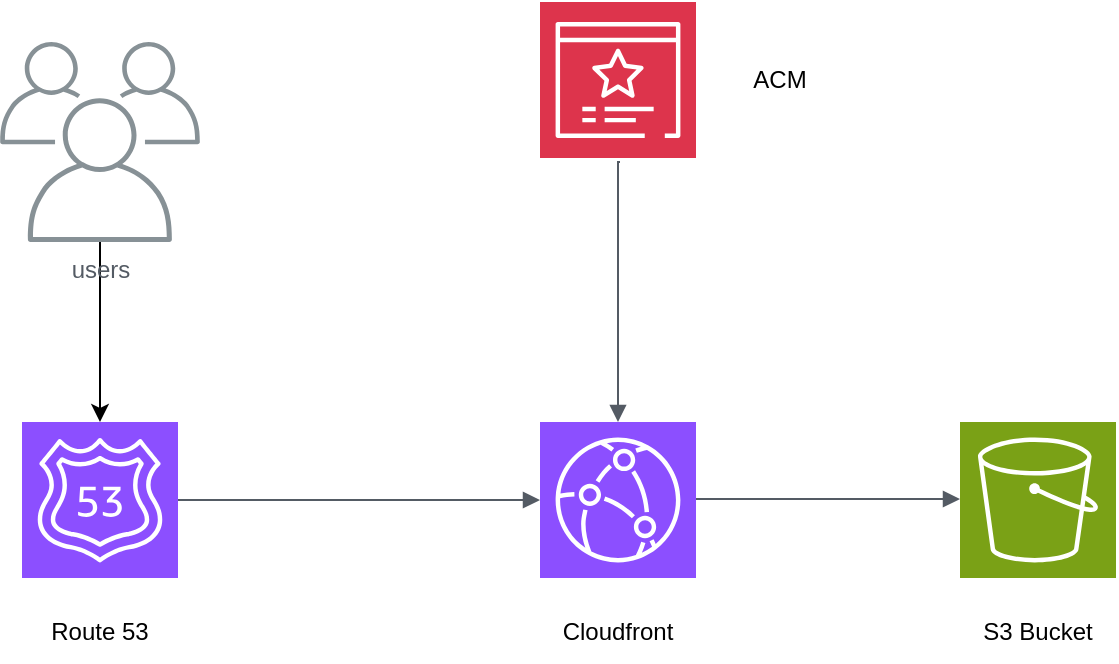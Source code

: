 <mxfile version="24.7.13">
  <diagram name="Page-1" id="q7KLmDMo58ckiULpRhaZ">
    <mxGraphModel dx="880" dy="434" grid="1" gridSize="10" guides="1" tooltips="1" connect="1" arrows="1" fold="1" page="1" pageScale="1" pageWidth="850" pageHeight="1100" math="0" shadow="0">
      <root>
        <mxCell id="0" />
        <mxCell id="1" parent="0" />
        <mxCell id="jJhMlD0KdMmhgSE5zx7N-1" value="" style="sketch=0;points=[[0,0,0],[0.25,0,0],[0.5,0,0],[0.75,0,0],[1,0,0],[0,1,0],[0.25,1,0],[0.5,1,0],[0.75,1,0],[1,1,0],[0,0.25,0],[0,0.5,0],[0,0.75,0],[1,0.25,0],[1,0.5,0],[1,0.75,0]];outlineConnect=0;fontColor=#232F3E;fillColor=#7AA116;strokeColor=#ffffff;dashed=0;verticalLabelPosition=bottom;verticalAlign=top;align=center;html=1;fontSize=12;fontStyle=0;aspect=fixed;shape=mxgraph.aws4.resourceIcon;resIcon=mxgraph.aws4.s3;" vertex="1" parent="1">
          <mxGeometry x="710" y="240" width="78" height="78" as="geometry" />
        </mxCell>
        <mxCell id="jJhMlD0KdMmhgSE5zx7N-2" value="" style="sketch=0;points=[[0,0,0],[0.25,0,0],[0.5,0,0],[0.75,0,0],[1,0,0],[0,1,0],[0.25,1,0],[0.5,1,0],[0.75,1,0],[1,1,0],[0,0.25,0],[0,0.5,0],[0,0.75,0],[1,0.25,0],[1,0.5,0],[1,0.75,0]];outlineConnect=0;fontColor=#232F3E;fillColor=#8C4FFF;strokeColor=#ffffff;dashed=0;verticalLabelPosition=bottom;verticalAlign=top;align=center;html=1;fontSize=12;fontStyle=0;aspect=fixed;shape=mxgraph.aws4.resourceIcon;resIcon=mxgraph.aws4.route_53;" vertex="1" parent="1">
          <mxGeometry x="241" y="240" width="78" height="78" as="geometry" />
        </mxCell>
        <mxCell id="jJhMlD0KdMmhgSE5zx7N-3" value="" style="sketch=0;points=[[0,0,0],[0.25,0,0],[0.5,0,0],[0.75,0,0],[1,0,0],[0,1,0],[0.25,1,0],[0.5,1,0],[0.75,1,0],[1,1,0],[0,0.25,0],[0,0.5,0],[0,0.75,0],[1,0.25,0],[1,0.5,0],[1,0.75,0]];outlineConnect=0;fontColor=#232F3E;fillColor=#8C4FFF;strokeColor=#ffffff;dashed=0;verticalLabelPosition=bottom;verticalAlign=top;align=center;html=1;fontSize=12;fontStyle=0;aspect=fixed;shape=mxgraph.aws4.resourceIcon;resIcon=mxgraph.aws4.cloudfront;" vertex="1" parent="1">
          <mxGeometry x="500" y="240" width="78" height="78" as="geometry" />
        </mxCell>
        <mxCell id="jJhMlD0KdMmhgSE5zx7N-4" value="" style="sketch=0;points=[[0,0,0],[0.25,0,0],[0.5,0,0],[0.75,0,0],[1,0,0],[0,1,0],[0.25,1,0],[0.5,1,0],[0.75,1,0],[1,1,0],[0,0.25,0],[0,0.5,0],[0,0.75,0],[1,0.25,0],[1,0.5,0],[1,0.75,0]];outlineConnect=0;fontColor=#232F3E;fillColor=#DD344C;strokeColor=#ffffff;dashed=0;verticalLabelPosition=bottom;verticalAlign=top;align=center;html=1;fontSize=12;fontStyle=0;aspect=fixed;shape=mxgraph.aws4.resourceIcon;resIcon=mxgraph.aws4.certificate_manager_3;" vertex="1" parent="1">
          <mxGeometry x="500" y="30" width="78" height="78" as="geometry" />
        </mxCell>
        <mxCell id="jJhMlD0KdMmhgSE5zx7N-11" value="" style="edgeStyle=orthogonalEdgeStyle;rounded=0;orthogonalLoop=1;jettySize=auto;html=1;" edge="1" parent="1" source="jJhMlD0KdMmhgSE5zx7N-5" target="jJhMlD0KdMmhgSE5zx7N-2">
          <mxGeometry relative="1" as="geometry" />
        </mxCell>
        <mxCell id="jJhMlD0KdMmhgSE5zx7N-5" value="users" style="sketch=0;outlineConnect=0;gradientColor=none;fontColor=#545B64;strokeColor=none;fillColor=#879196;dashed=0;verticalLabelPosition=bottom;verticalAlign=top;align=center;html=1;fontSize=12;fontStyle=0;aspect=fixed;shape=mxgraph.aws4.illustration_users;pointerEvents=1" vertex="1" parent="1">
          <mxGeometry x="230" y="50" width="100" height="100" as="geometry" />
        </mxCell>
        <mxCell id="jJhMlD0KdMmhgSE5zx7N-7" value="" style="edgeStyle=orthogonalEdgeStyle;html=1;endArrow=block;elbow=vertical;startArrow=none;endFill=1;strokeColor=#545B64;rounded=0;" edge="1" parent="1" target="jJhMlD0KdMmhgSE5zx7N-1">
          <mxGeometry width="100" relative="1" as="geometry">
            <mxPoint x="578" y="278.5" as="sourcePoint" />
            <mxPoint x="708" y="278.5" as="targetPoint" />
            <Array as="points" />
          </mxGeometry>
        </mxCell>
        <mxCell id="jJhMlD0KdMmhgSE5zx7N-8" value="" style="edgeStyle=orthogonalEdgeStyle;html=1;endArrow=block;elbow=vertical;startArrow=none;endFill=1;strokeColor=#545B64;rounded=0;entryX=0.5;entryY=0;entryDx=0;entryDy=0;entryPerimeter=0;" edge="1" parent="1" target="jJhMlD0KdMmhgSE5zx7N-3">
          <mxGeometry width="100" relative="1" as="geometry">
            <mxPoint x="540" y="110" as="sourcePoint" />
            <mxPoint x="540" y="230" as="targetPoint" />
            <Array as="points">
              <mxPoint x="539" y="110" />
            </Array>
          </mxGeometry>
        </mxCell>
        <mxCell id="jJhMlD0KdMmhgSE5zx7N-10" value="" style="edgeStyle=orthogonalEdgeStyle;html=1;endArrow=block;elbow=vertical;startArrow=none;endFill=1;strokeColor=#545B64;rounded=0;exitX=1;exitY=0.5;exitDx=0;exitDy=0;exitPerimeter=0;entryX=0;entryY=0.5;entryDx=0;entryDy=0;entryPerimeter=0;" edge="1" parent="1" source="jJhMlD0KdMmhgSE5zx7N-2" target="jJhMlD0KdMmhgSE5zx7N-3">
          <mxGeometry width="100" relative="1" as="geometry">
            <mxPoint x="370" y="260" as="sourcePoint" />
            <mxPoint x="502" y="260.5" as="targetPoint" />
            <Array as="points" />
          </mxGeometry>
        </mxCell>
        <mxCell id="jJhMlD0KdMmhgSE5zx7N-13" value="ACM" style="text;html=1;align=center;verticalAlign=middle;whiteSpace=wrap;rounded=0;" vertex="1" parent="1">
          <mxGeometry x="590" y="54" width="60" height="30" as="geometry" />
        </mxCell>
        <mxCell id="jJhMlD0KdMmhgSE5zx7N-14" value="Route 53" style="text;html=1;align=center;verticalAlign=middle;whiteSpace=wrap;rounded=0;" vertex="1" parent="1">
          <mxGeometry x="250" y="330" width="60" height="30" as="geometry" />
        </mxCell>
        <mxCell id="jJhMlD0KdMmhgSE5zx7N-15" value="Cloudfront" style="text;html=1;align=center;verticalAlign=middle;whiteSpace=wrap;rounded=0;" vertex="1" parent="1">
          <mxGeometry x="509" y="330" width="60" height="30" as="geometry" />
        </mxCell>
        <mxCell id="jJhMlD0KdMmhgSE5zx7N-16" value="S3 Bucket" style="text;html=1;align=center;verticalAlign=middle;whiteSpace=wrap;rounded=0;" vertex="1" parent="1">
          <mxGeometry x="719" y="330" width="60" height="30" as="geometry" />
        </mxCell>
      </root>
    </mxGraphModel>
  </diagram>
</mxfile>
